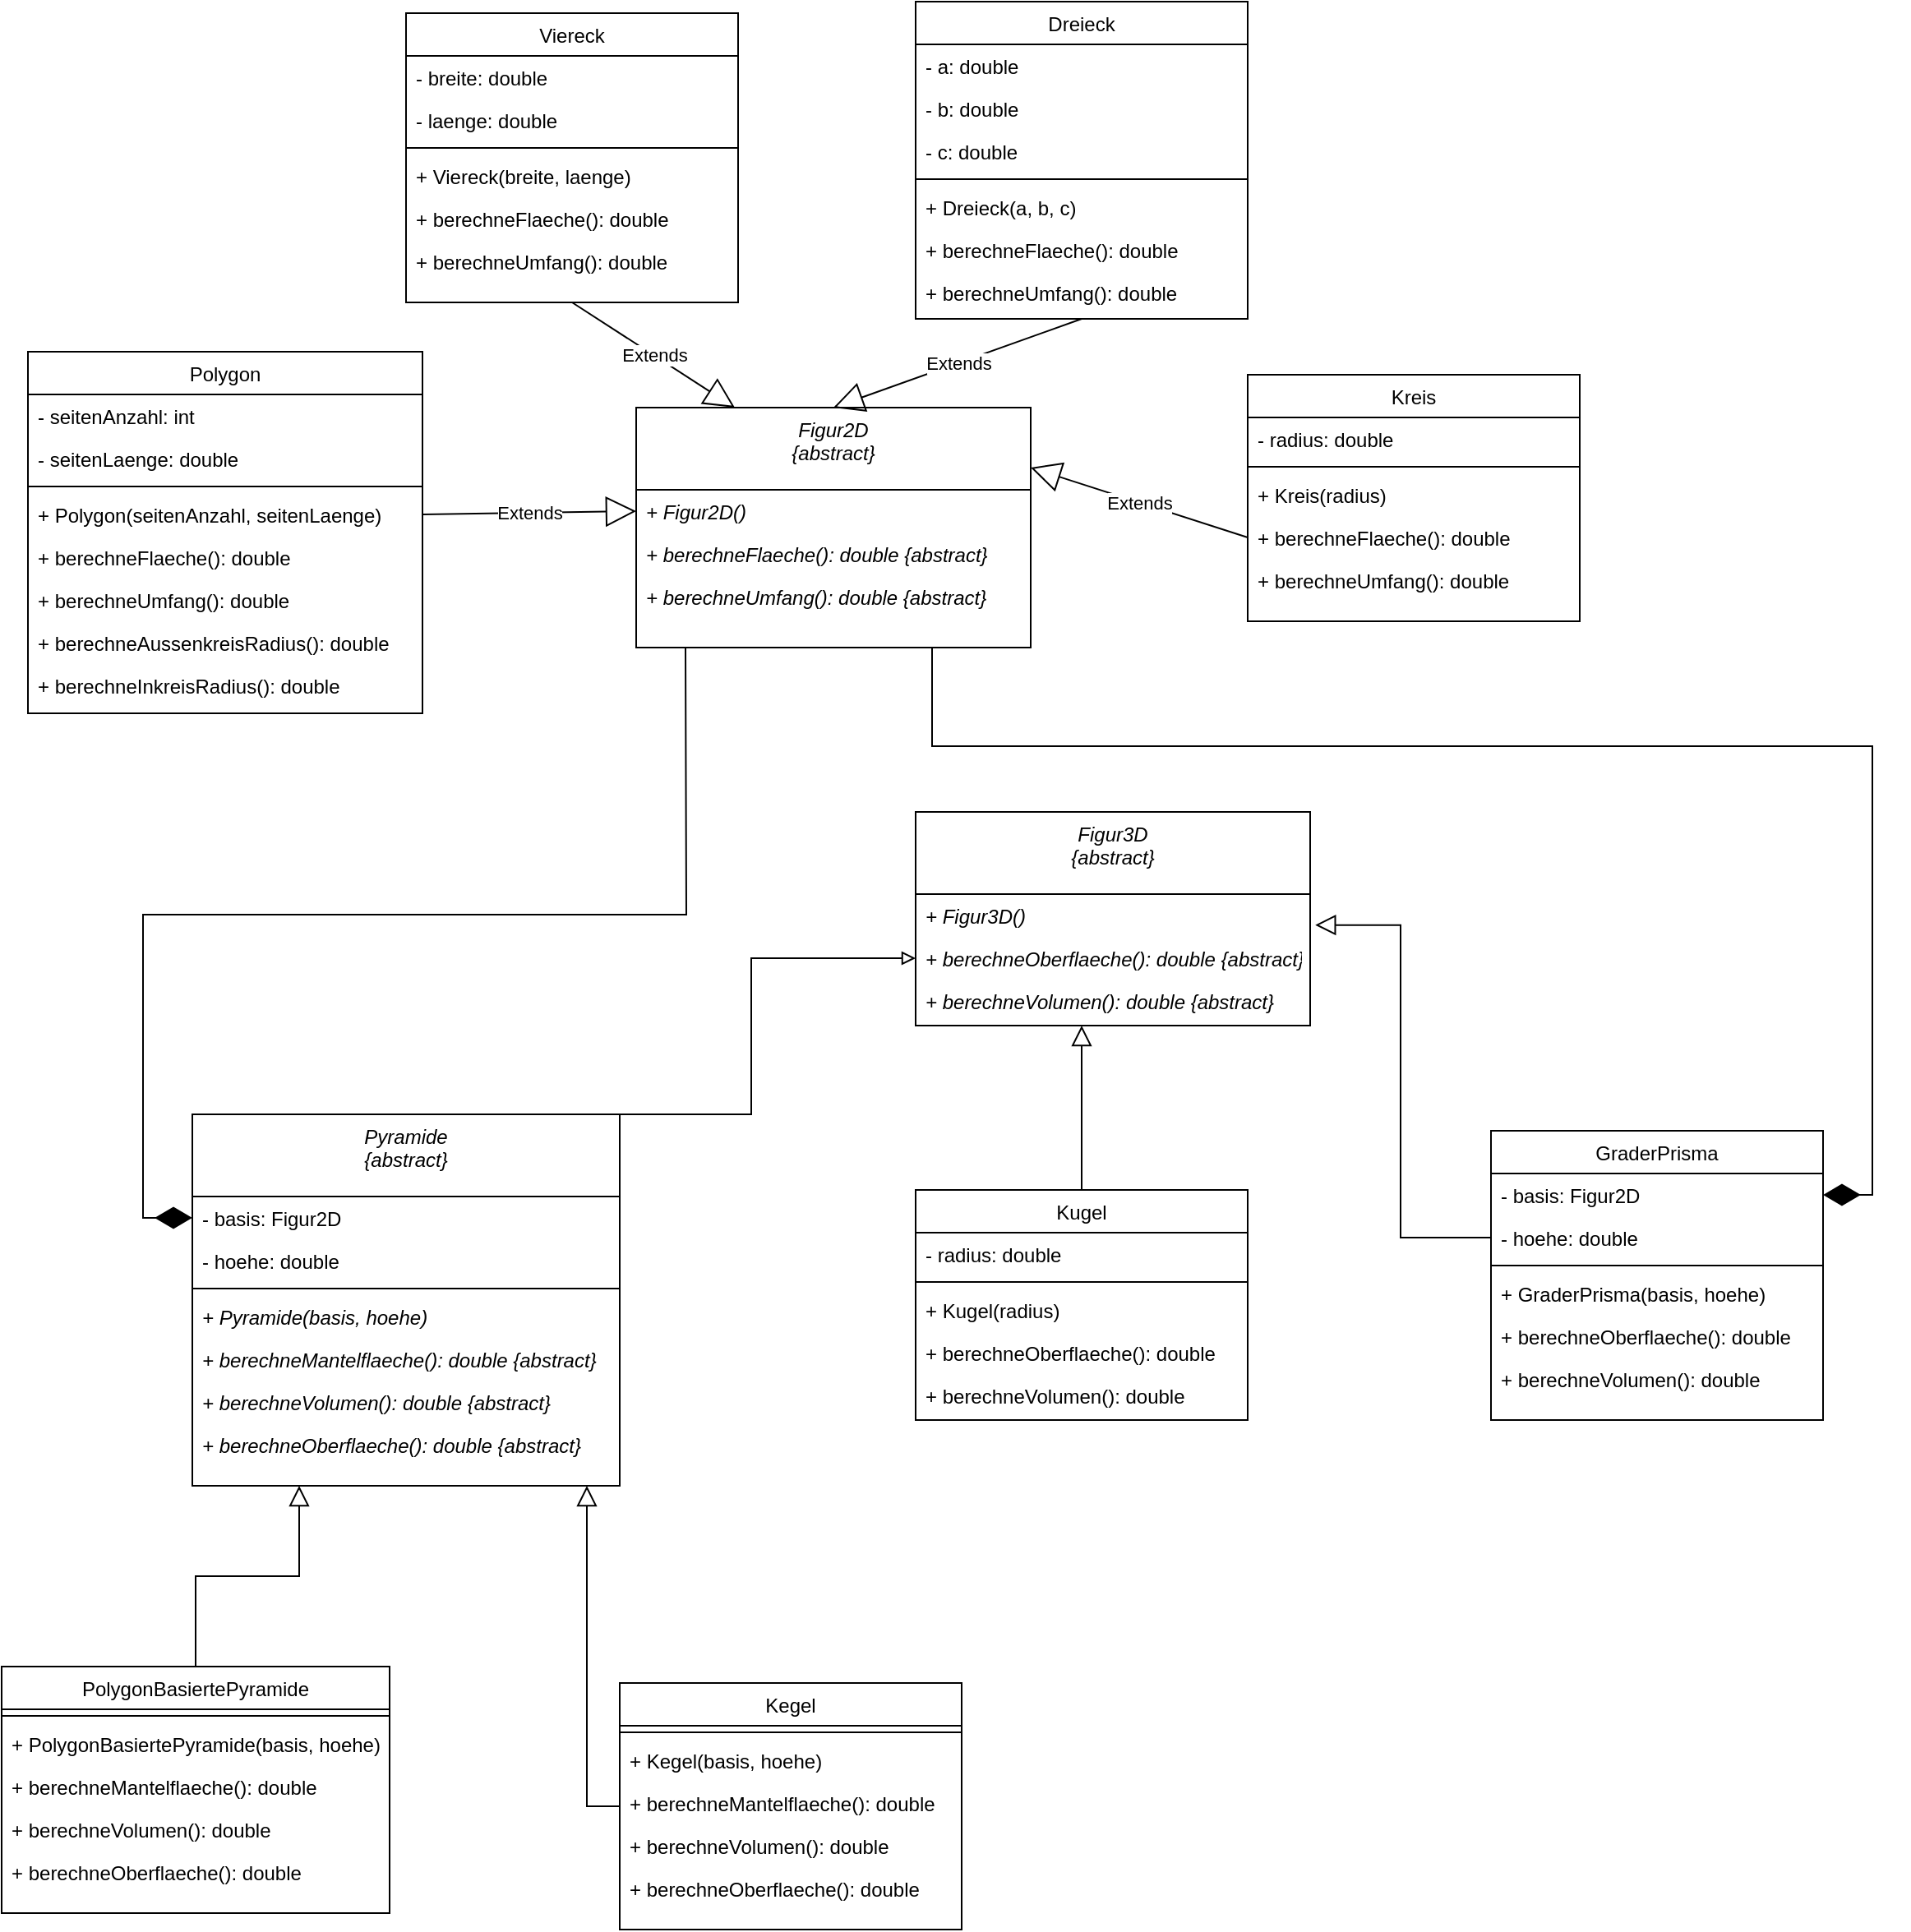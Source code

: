 <mxfile version="18.0.7" type="device"><diagram id="C5RBs43oDa-KdzZeNtuy" name="Page-1"><mxGraphModel dx="1773" dy="577" grid="1" gridSize="10" guides="1" tooltips="1" connect="1" arrows="1" fold="1" page="1" pageScale="1" pageWidth="827" pageHeight="1169" math="0" shadow="0"><root><mxCell id="WIyWlLk6GJQsqaUBKTNV-0"/><mxCell id="WIyWlLk6GJQsqaUBKTNV-1" parent="WIyWlLk6GJQsqaUBKTNV-0"/><mxCell id="zkfFHV4jXpPFQw0GAbJ--0" value="Figur2D&#xA;{abstract}&#xA;" style="swimlane;fontStyle=2;align=center;verticalAlign=top;childLayout=stackLayout;horizontal=1;startSize=50;horizontalStack=0;resizeParent=1;resizeLast=0;collapsible=1;marginBottom=0;rounded=0;shadow=0;strokeWidth=1;" parent="WIyWlLk6GJQsqaUBKTNV-1" vertex="1"><mxGeometry x="230" y="334" width="240" height="146" as="geometry"><mxRectangle x="230" y="140" width="160" height="26" as="alternateBounds"/></mxGeometry></mxCell><mxCell id="zkfFHV4jXpPFQw0GAbJ--1" value="+ Figur2D()" style="text;align=left;verticalAlign=top;spacingLeft=4;spacingRight=4;overflow=hidden;rotatable=0;points=[[0,0.5],[1,0.5]];portConstraint=eastwest;fontStyle=2" parent="zkfFHV4jXpPFQw0GAbJ--0" vertex="1"><mxGeometry y="50" width="240" height="26" as="geometry"/></mxCell><mxCell id="zkfFHV4jXpPFQw0GAbJ--2" value="+ berechneFlaeche(): double {abstract}" style="text;align=left;verticalAlign=top;spacingLeft=4;spacingRight=4;overflow=hidden;rotatable=0;points=[[0,0.5],[1,0.5]];portConstraint=eastwest;rounded=0;shadow=0;html=0;fontStyle=2" parent="zkfFHV4jXpPFQw0GAbJ--0" vertex="1"><mxGeometry y="76" width="240" height="26" as="geometry"/></mxCell><mxCell id="zkfFHV4jXpPFQw0GAbJ--3" value="+ berechneUmfang(): double {abstract}" style="text;align=left;verticalAlign=top;spacingLeft=4;spacingRight=4;overflow=hidden;rotatable=0;points=[[0,0.5],[1,0.5]];portConstraint=eastwest;rounded=0;shadow=0;html=0;fontStyle=2" parent="zkfFHV4jXpPFQw0GAbJ--0" vertex="1"><mxGeometry y="102" width="240" height="26" as="geometry"/></mxCell><mxCell id="zkfFHV4jXpPFQw0GAbJ--17" value="Dreieck" style="swimlane;fontStyle=0;align=center;verticalAlign=top;childLayout=stackLayout;horizontal=1;startSize=26;horizontalStack=0;resizeParent=1;resizeLast=0;collapsible=1;marginBottom=0;rounded=0;shadow=0;strokeWidth=1;" parent="WIyWlLk6GJQsqaUBKTNV-1" vertex="1"><mxGeometry x="400" y="87" width="202" height="193" as="geometry"><mxRectangle x="550" y="140" width="160" height="26" as="alternateBounds"/></mxGeometry></mxCell><mxCell id="zkfFHV4jXpPFQw0GAbJ--18" value="- a: double" style="text;align=left;verticalAlign=top;spacingLeft=4;spacingRight=4;overflow=hidden;rotatable=0;points=[[0,0.5],[1,0.5]];portConstraint=eastwest;" parent="zkfFHV4jXpPFQw0GAbJ--17" vertex="1"><mxGeometry y="26" width="202" height="26" as="geometry"/></mxCell><mxCell id="zkfFHV4jXpPFQw0GAbJ--19" value="- b: double" style="text;align=left;verticalAlign=top;spacingLeft=4;spacingRight=4;overflow=hidden;rotatable=0;points=[[0,0.5],[1,0.5]];portConstraint=eastwest;rounded=0;shadow=0;html=0;" parent="zkfFHV4jXpPFQw0GAbJ--17" vertex="1"><mxGeometry y="52" width="202" height="26" as="geometry"/></mxCell><mxCell id="zkfFHV4jXpPFQw0GAbJ--20" value="- c: double" style="text;align=left;verticalAlign=top;spacingLeft=4;spacingRight=4;overflow=hidden;rotatable=0;points=[[0,0.5],[1,0.5]];portConstraint=eastwest;rounded=0;shadow=0;html=0;" parent="zkfFHV4jXpPFQw0GAbJ--17" vertex="1"><mxGeometry y="78" width="202" height="26" as="geometry"/></mxCell><mxCell id="zkfFHV4jXpPFQw0GAbJ--23" value="" style="line;html=1;strokeWidth=1;align=left;verticalAlign=middle;spacingTop=-1;spacingLeft=3;spacingRight=3;rotatable=0;labelPosition=right;points=[];portConstraint=eastwest;" parent="zkfFHV4jXpPFQw0GAbJ--17" vertex="1"><mxGeometry y="104" width="202" height="8" as="geometry"/></mxCell><mxCell id="zkfFHV4jXpPFQw0GAbJ--24" value="+ Dreieck(a, b, c)" style="text;align=left;verticalAlign=top;spacingLeft=4;spacingRight=4;overflow=hidden;rotatable=0;points=[[0,0.5],[1,0.5]];portConstraint=eastwest;" parent="zkfFHV4jXpPFQw0GAbJ--17" vertex="1"><mxGeometry y="112" width="202" height="26" as="geometry"/></mxCell><mxCell id="zkfFHV4jXpPFQw0GAbJ--25" value="+ berechneFlaeche(): double" style="text;align=left;verticalAlign=top;spacingLeft=4;spacingRight=4;overflow=hidden;rotatable=0;points=[[0,0.5],[1,0.5]];portConstraint=eastwest;" parent="zkfFHV4jXpPFQw0GAbJ--17" vertex="1"><mxGeometry y="138" width="202" height="26" as="geometry"/></mxCell><mxCell id="_czYGuFcv-h8WCH9XXrt-2" value="+ berechneUmfang(): double" style="text;align=left;verticalAlign=top;spacingLeft=4;spacingRight=4;overflow=hidden;rotatable=0;points=[[0,0.5],[1,0.5]];portConstraint=eastwest;" parent="zkfFHV4jXpPFQw0GAbJ--17" vertex="1"><mxGeometry y="164" width="202" height="26" as="geometry"/></mxCell><mxCell id="_czYGuFcv-h8WCH9XXrt-3" value="Viereck" style="swimlane;fontStyle=0;align=center;verticalAlign=top;childLayout=stackLayout;horizontal=1;startSize=26;horizontalStack=0;resizeParent=1;resizeLast=0;collapsible=1;marginBottom=0;rounded=0;shadow=0;strokeWidth=1;" parent="WIyWlLk6GJQsqaUBKTNV-1" vertex="1"><mxGeometry x="90" y="94" width="202" height="176" as="geometry"><mxRectangle x="550" y="140" width="160" height="26" as="alternateBounds"/></mxGeometry></mxCell><mxCell id="_czYGuFcv-h8WCH9XXrt-4" value="- breite: double" style="text;align=left;verticalAlign=top;spacingLeft=4;spacingRight=4;overflow=hidden;rotatable=0;points=[[0,0.5],[1,0.5]];portConstraint=eastwest;" parent="_czYGuFcv-h8WCH9XXrt-3" vertex="1"><mxGeometry y="26" width="202" height="26" as="geometry"/></mxCell><mxCell id="_czYGuFcv-h8WCH9XXrt-5" value="- laenge: double" style="text;align=left;verticalAlign=top;spacingLeft=4;spacingRight=4;overflow=hidden;rotatable=0;points=[[0,0.5],[1,0.5]];portConstraint=eastwest;rounded=0;shadow=0;html=0;" parent="_czYGuFcv-h8WCH9XXrt-3" vertex="1"><mxGeometry y="52" width="202" height="26" as="geometry"/></mxCell><mxCell id="_czYGuFcv-h8WCH9XXrt-7" value="" style="line;html=1;strokeWidth=1;align=left;verticalAlign=middle;spacingTop=-1;spacingLeft=3;spacingRight=3;rotatable=0;labelPosition=right;points=[];portConstraint=eastwest;" parent="_czYGuFcv-h8WCH9XXrt-3" vertex="1"><mxGeometry y="78" width="202" height="8" as="geometry"/></mxCell><mxCell id="_czYGuFcv-h8WCH9XXrt-8" value="+ Viereck(breite, laenge)" style="text;align=left;verticalAlign=top;spacingLeft=4;spacingRight=4;overflow=hidden;rotatable=0;points=[[0,0.5],[1,0.5]];portConstraint=eastwest;" parent="_czYGuFcv-h8WCH9XXrt-3" vertex="1"><mxGeometry y="86" width="202" height="26" as="geometry"/></mxCell><mxCell id="_czYGuFcv-h8WCH9XXrt-9" value="+ berechneFlaeche(): double" style="text;align=left;verticalAlign=top;spacingLeft=4;spacingRight=4;overflow=hidden;rotatable=0;points=[[0,0.5],[1,0.5]];portConstraint=eastwest;" parent="_czYGuFcv-h8WCH9XXrt-3" vertex="1"><mxGeometry y="112" width="202" height="26" as="geometry"/></mxCell><mxCell id="_czYGuFcv-h8WCH9XXrt-10" value="+ berechneUmfang(): double" style="text;align=left;verticalAlign=top;spacingLeft=4;spacingRight=4;overflow=hidden;rotatable=0;points=[[0,0.5],[1,0.5]];portConstraint=eastwest;" parent="_czYGuFcv-h8WCH9XXrt-3" vertex="1"><mxGeometry y="138" width="202" height="26" as="geometry"/></mxCell><mxCell id="_czYGuFcv-h8WCH9XXrt-11" value="Kreis" style="swimlane;fontStyle=0;align=center;verticalAlign=top;childLayout=stackLayout;horizontal=1;startSize=26;horizontalStack=0;resizeParent=1;resizeLast=0;collapsible=1;marginBottom=0;rounded=0;shadow=0;strokeWidth=1;" parent="WIyWlLk6GJQsqaUBKTNV-1" vertex="1"><mxGeometry x="602" y="314" width="202" height="150" as="geometry"><mxRectangle x="550" y="140" width="160" height="26" as="alternateBounds"/></mxGeometry></mxCell><mxCell id="_czYGuFcv-h8WCH9XXrt-12" value="- radius: double" style="text;align=left;verticalAlign=top;spacingLeft=4;spacingRight=4;overflow=hidden;rotatable=0;points=[[0,0.5],[1,0.5]];portConstraint=eastwest;" parent="_czYGuFcv-h8WCH9XXrt-11" vertex="1"><mxGeometry y="26" width="202" height="26" as="geometry"/></mxCell><mxCell id="_czYGuFcv-h8WCH9XXrt-14" value="" style="line;html=1;strokeWidth=1;align=left;verticalAlign=middle;spacingTop=-1;spacingLeft=3;spacingRight=3;rotatable=0;labelPosition=right;points=[];portConstraint=eastwest;" parent="_czYGuFcv-h8WCH9XXrt-11" vertex="1"><mxGeometry y="52" width="202" height="8" as="geometry"/></mxCell><mxCell id="_czYGuFcv-h8WCH9XXrt-15" value="+ Kreis(radius)" style="text;align=left;verticalAlign=top;spacingLeft=4;spacingRight=4;overflow=hidden;rotatable=0;points=[[0,0.5],[1,0.5]];portConstraint=eastwest;" parent="_czYGuFcv-h8WCH9XXrt-11" vertex="1"><mxGeometry y="60" width="202" height="26" as="geometry"/></mxCell><mxCell id="_czYGuFcv-h8WCH9XXrt-16" value="+ berechneFlaeche(): double" style="text;align=left;verticalAlign=top;spacingLeft=4;spacingRight=4;overflow=hidden;rotatable=0;points=[[0,0.5],[1,0.5]];portConstraint=eastwest;" parent="_czYGuFcv-h8WCH9XXrt-11" vertex="1"><mxGeometry y="86" width="202" height="26" as="geometry"/></mxCell><mxCell id="_czYGuFcv-h8WCH9XXrt-17" value="+ berechneUmfang(): double" style="text;align=left;verticalAlign=top;spacingLeft=4;spacingRight=4;overflow=hidden;rotatable=0;points=[[0,0.5],[1,0.5]];portConstraint=eastwest;" parent="_czYGuFcv-h8WCH9XXrt-11" vertex="1"><mxGeometry y="112" width="202" height="26" as="geometry"/></mxCell><mxCell id="_czYGuFcv-h8WCH9XXrt-18" value="Polygon" style="swimlane;fontStyle=0;align=center;verticalAlign=top;childLayout=stackLayout;horizontal=1;startSize=26;horizontalStack=0;resizeParent=1;resizeLast=0;collapsible=1;marginBottom=0;rounded=0;shadow=0;strokeWidth=1;" parent="WIyWlLk6GJQsqaUBKTNV-1" vertex="1"><mxGeometry x="-140" y="300" width="240" height="220" as="geometry"><mxRectangle x="550" y="140" width="160" height="26" as="alternateBounds"/></mxGeometry></mxCell><mxCell id="_czYGuFcv-h8WCH9XXrt-19" value="- seitenAnzahl: int" style="text;align=left;verticalAlign=top;spacingLeft=4;spacingRight=4;overflow=hidden;rotatable=0;points=[[0,0.5],[1,0.5]];portConstraint=eastwest;" parent="_czYGuFcv-h8WCH9XXrt-18" vertex="1"><mxGeometry y="26" width="240" height="26" as="geometry"/></mxCell><mxCell id="_czYGuFcv-h8WCH9XXrt-20" value="- seitenLaenge: double" style="text;align=left;verticalAlign=top;spacingLeft=4;spacingRight=4;overflow=hidden;rotatable=0;points=[[0,0.5],[1,0.5]];portConstraint=eastwest;rounded=0;shadow=0;html=0;" parent="_czYGuFcv-h8WCH9XXrt-18" vertex="1"><mxGeometry y="52" width="240" height="26" as="geometry"/></mxCell><mxCell id="_czYGuFcv-h8WCH9XXrt-21" value="" style="line;html=1;strokeWidth=1;align=left;verticalAlign=middle;spacingTop=-1;spacingLeft=3;spacingRight=3;rotatable=0;labelPosition=right;points=[];portConstraint=eastwest;" parent="_czYGuFcv-h8WCH9XXrt-18" vertex="1"><mxGeometry y="78" width="240" height="8" as="geometry"/></mxCell><mxCell id="_czYGuFcv-h8WCH9XXrt-22" value="+ Polygon(seitenAnzahl, seitenLaenge)" style="text;align=left;verticalAlign=top;spacingLeft=4;spacingRight=4;overflow=hidden;rotatable=0;points=[[0,0.5],[1,0.5]];portConstraint=eastwest;" parent="_czYGuFcv-h8WCH9XXrt-18" vertex="1"><mxGeometry y="86" width="240" height="26" as="geometry"/></mxCell><mxCell id="_czYGuFcv-h8WCH9XXrt-23" value="+ berechneFlaeche(): double" style="text;align=left;verticalAlign=top;spacingLeft=4;spacingRight=4;overflow=hidden;rotatable=0;points=[[0,0.5],[1,0.5]];portConstraint=eastwest;" parent="_czYGuFcv-h8WCH9XXrt-18" vertex="1"><mxGeometry y="112" width="240" height="26" as="geometry"/></mxCell><mxCell id="_czYGuFcv-h8WCH9XXrt-24" value="+ berechneUmfang(): double" style="text;align=left;verticalAlign=top;spacingLeft=4;spacingRight=4;overflow=hidden;rotatable=0;points=[[0,0.5],[1,0.5]];portConstraint=eastwest;" parent="_czYGuFcv-h8WCH9XXrt-18" vertex="1"><mxGeometry y="138" width="240" height="26" as="geometry"/></mxCell><mxCell id="_czYGuFcv-h8WCH9XXrt-25" value="+ berechneAussenkreisRadius(): double" style="text;align=left;verticalAlign=top;spacingLeft=4;spacingRight=4;overflow=hidden;rotatable=0;points=[[0,0.5],[1,0.5]];portConstraint=eastwest;" parent="_czYGuFcv-h8WCH9XXrt-18" vertex="1"><mxGeometry y="164" width="240" height="26" as="geometry"/></mxCell><mxCell id="_czYGuFcv-h8WCH9XXrt-26" value="+ berechneInkreisRadius(): double" style="text;align=left;verticalAlign=top;spacingLeft=4;spacingRight=4;overflow=hidden;rotatable=0;points=[[0,0.5],[1,0.5]];portConstraint=eastwest;" parent="_czYGuFcv-h8WCH9XXrt-18" vertex="1"><mxGeometry y="190" width="240" height="26" as="geometry"/></mxCell><mxCell id="_czYGuFcv-h8WCH9XXrt-32" value="Figur3D&#xA;{abstract}&#xA;" style="swimlane;fontStyle=2;align=center;verticalAlign=top;childLayout=stackLayout;horizontal=1;startSize=50;horizontalStack=0;resizeParent=1;resizeLast=0;collapsible=1;marginBottom=0;rounded=0;shadow=0;strokeWidth=1;" parent="WIyWlLk6GJQsqaUBKTNV-1" vertex="1"><mxGeometry x="400" y="580" width="240" height="130" as="geometry"><mxRectangle x="230" y="140" width="160" height="26" as="alternateBounds"/></mxGeometry></mxCell><mxCell id="_czYGuFcv-h8WCH9XXrt-33" value="+ Figur3D()" style="text;align=left;verticalAlign=top;spacingLeft=4;spacingRight=4;overflow=hidden;rotatable=0;points=[[0,0.5],[1,0.5]];portConstraint=eastwest;fontStyle=2" parent="_czYGuFcv-h8WCH9XXrt-32" vertex="1"><mxGeometry y="50" width="240" height="26" as="geometry"/></mxCell><mxCell id="_czYGuFcv-h8WCH9XXrt-34" value="+ berechneOberflaeche(): double {abstract}" style="text;align=left;verticalAlign=top;spacingLeft=4;spacingRight=4;overflow=hidden;rotatable=0;points=[[0,0.5],[1,0.5]];portConstraint=eastwest;rounded=0;shadow=0;html=0;fontStyle=2" parent="_czYGuFcv-h8WCH9XXrt-32" vertex="1"><mxGeometry y="76" width="240" height="26" as="geometry"/></mxCell><mxCell id="_czYGuFcv-h8WCH9XXrt-35" value="+ berechneVolumen(): double {abstract}" style="text;align=left;verticalAlign=top;spacingLeft=4;spacingRight=4;overflow=hidden;rotatable=0;points=[[0,0.5],[1,0.5]];portConstraint=eastwest;rounded=0;shadow=0;html=0;fontStyle=2" parent="_czYGuFcv-h8WCH9XXrt-32" vertex="1"><mxGeometry y="102" width="240" height="26" as="geometry"/></mxCell><mxCell id="yspkXSErZuWxQ5Yk6PeA-19" style="edgeStyle=orthogonalEdgeStyle;rounded=0;orthogonalLoop=1;jettySize=auto;html=1;exitX=0.75;exitY=0;exitDx=0;exitDy=0;entryX=0;entryY=0.5;entryDx=0;entryDy=0;startArrow=none;startFill=0;endArrow=block;endFill=0;" parent="WIyWlLk6GJQsqaUBKTNV-1" source="_czYGuFcv-h8WCH9XXrt-36" target="_czYGuFcv-h8WCH9XXrt-34" edge="1"><mxGeometry relative="1" as="geometry"><Array as="points"><mxPoint x="300" y="764"/><mxPoint x="300" y="669"/></Array></mxGeometry></mxCell><mxCell id="_czYGuFcv-h8WCH9XXrt-36" value="Pyramide&#xA;{abstract}&#xA;" style="swimlane;fontStyle=2;align=center;verticalAlign=top;childLayout=stackLayout;horizontal=1;startSize=50;horizontalStack=0;resizeParent=1;resizeLast=0;collapsible=1;marginBottom=0;rounded=0;shadow=0;strokeWidth=1;" parent="WIyWlLk6GJQsqaUBKTNV-1" vertex="1"><mxGeometry x="-40" y="764" width="260" height="226" as="geometry"><mxRectangle x="230" y="140" width="160" height="26" as="alternateBounds"/></mxGeometry></mxCell><mxCell id="yspkXSErZuWxQ5Yk6PeA-12" value="- basis: Figur2D" style="text;align=left;verticalAlign=top;spacingLeft=4;spacingRight=4;overflow=hidden;rotatable=0;points=[[0,0.5],[1,0.5]];portConstraint=eastwest;" parent="_czYGuFcv-h8WCH9XXrt-36" vertex="1"><mxGeometry y="50" width="260" height="26" as="geometry"/></mxCell><mxCell id="yspkXSErZuWxQ5Yk6PeA-13" value="- hoehe: double" style="text;align=left;verticalAlign=top;spacingLeft=4;spacingRight=4;overflow=hidden;rotatable=0;points=[[0,0.5],[1,0.5]];portConstraint=eastwest;rounded=0;shadow=0;html=0;" parent="_czYGuFcv-h8WCH9XXrt-36" vertex="1"><mxGeometry y="76" width="260" height="26" as="geometry"/></mxCell><mxCell id="yspkXSErZuWxQ5Yk6PeA-14" value="" style="line;strokeWidth=1;fillColor=none;align=left;verticalAlign=middle;spacingTop=-1;spacingLeft=3;spacingRight=3;rotatable=0;labelPosition=right;points=[];portConstraint=eastwest;" parent="_czYGuFcv-h8WCH9XXrt-36" vertex="1"><mxGeometry y="102" width="260" height="8" as="geometry"/></mxCell><mxCell id="_czYGuFcv-h8WCH9XXrt-37" value="+ Pyramide(basis, hoehe)" style="text;align=left;verticalAlign=top;spacingLeft=4;spacingRight=4;overflow=hidden;rotatable=0;points=[[0,0.5],[1,0.5]];portConstraint=eastwest;fontStyle=2" parent="_czYGuFcv-h8WCH9XXrt-36" vertex="1"><mxGeometry y="110" width="260" height="26" as="geometry"/></mxCell><mxCell id="_czYGuFcv-h8WCH9XXrt-64" value="+ berechneMantelflaeche(): double {abstract}" style="text;align=left;verticalAlign=top;spacingLeft=4;spacingRight=4;overflow=hidden;rotatable=0;points=[[0,0.5],[1,0.5]];portConstraint=eastwest;fontStyle=2" parent="_czYGuFcv-h8WCH9XXrt-36" vertex="1"><mxGeometry y="136" width="260" height="26" as="geometry"/></mxCell><mxCell id="_czYGuFcv-h8WCH9XXrt-80" value="+ berechneVolumen(): double {abstract}" style="text;align=left;verticalAlign=top;spacingLeft=4;spacingRight=4;overflow=hidden;rotatable=0;points=[[0,0.5],[1,0.5]];portConstraint=eastwest;fontStyle=2" parent="_czYGuFcv-h8WCH9XXrt-36" vertex="1"><mxGeometry y="162" width="260" height="26" as="geometry"/></mxCell><mxCell id="_czYGuFcv-h8WCH9XXrt-65" value="+ berechneOberflaeche(): double {abstract}" style="text;align=left;verticalAlign=top;spacingLeft=4;spacingRight=4;overflow=hidden;rotatable=0;points=[[0,0.5],[1,0.5]];portConstraint=eastwest;fontStyle=2" parent="_czYGuFcv-h8WCH9XXrt-36" vertex="1"><mxGeometry y="188" width="260" height="26" as="geometry"/></mxCell><mxCell id="_czYGuFcv-h8WCH9XXrt-40" value="GraderPrisma" style="swimlane;fontStyle=0;align=center;verticalAlign=top;childLayout=stackLayout;horizontal=1;startSize=26;horizontalStack=0;resizeParent=1;resizeLast=0;collapsible=1;marginBottom=0;rounded=0;shadow=0;strokeWidth=1;" parent="WIyWlLk6GJQsqaUBKTNV-1" vertex="1"><mxGeometry x="750" y="774" width="202" height="176" as="geometry"><mxRectangle x="550" y="140" width="160" height="26" as="alternateBounds"/></mxGeometry></mxCell><mxCell id="_czYGuFcv-h8WCH9XXrt-41" value="- basis: Figur2D" style="text;align=left;verticalAlign=top;spacingLeft=4;spacingRight=4;overflow=hidden;rotatable=0;points=[[0,0.5],[1,0.5]];portConstraint=eastwest;" parent="_czYGuFcv-h8WCH9XXrt-40" vertex="1"><mxGeometry y="26" width="202" height="26" as="geometry"/></mxCell><mxCell id="_czYGuFcv-h8WCH9XXrt-42" value="- hoehe: double" style="text;align=left;verticalAlign=top;spacingLeft=4;spacingRight=4;overflow=hidden;rotatable=0;points=[[0,0.5],[1,0.5]];portConstraint=eastwest;rounded=0;shadow=0;html=0;" parent="_czYGuFcv-h8WCH9XXrt-40" vertex="1"><mxGeometry y="52" width="202" height="26" as="geometry"/></mxCell><mxCell id="_czYGuFcv-h8WCH9XXrt-43" value="" style="line;html=1;strokeWidth=1;align=left;verticalAlign=middle;spacingTop=-1;spacingLeft=3;spacingRight=3;rotatable=0;labelPosition=right;points=[];portConstraint=eastwest;" parent="_czYGuFcv-h8WCH9XXrt-40" vertex="1"><mxGeometry y="78" width="202" height="8" as="geometry"/></mxCell><mxCell id="_czYGuFcv-h8WCH9XXrt-44" value="+ GraderPrisma(basis, hoehe)" style="text;align=left;verticalAlign=top;spacingLeft=4;spacingRight=4;overflow=hidden;rotatable=0;points=[[0,0.5],[1,0.5]];portConstraint=eastwest;" parent="_czYGuFcv-h8WCH9XXrt-40" vertex="1"><mxGeometry y="86" width="202" height="26" as="geometry"/></mxCell><mxCell id="_czYGuFcv-h8WCH9XXrt-45" value="+ berechneOberflaeche(): double" style="text;align=left;verticalAlign=top;spacingLeft=4;spacingRight=4;overflow=hidden;rotatable=0;points=[[0,0.5],[1,0.5]];portConstraint=eastwest;" parent="_czYGuFcv-h8WCH9XXrt-40" vertex="1"><mxGeometry y="112" width="202" height="26" as="geometry"/></mxCell><mxCell id="_czYGuFcv-h8WCH9XXrt-46" value="+ berechneVolumen(): double" style="text;align=left;verticalAlign=top;spacingLeft=4;spacingRight=4;overflow=hidden;rotatable=0;points=[[0,0.5],[1,0.5]];portConstraint=eastwest;" parent="_czYGuFcv-h8WCH9XXrt-40" vertex="1"><mxGeometry y="138" width="202" height="26" as="geometry"/></mxCell><mxCell id="_czYGuFcv-h8WCH9XXrt-49" style="edgeStyle=orthogonalEdgeStyle;rounded=0;orthogonalLoop=1;jettySize=auto;html=1;entryX=1.013;entryY=0.725;entryDx=0;entryDy=0;entryPerimeter=0;endArrow=block;endFill=0;endSize=10;" parent="WIyWlLk6GJQsqaUBKTNV-1" source="_czYGuFcv-h8WCH9XXrt-42" target="_czYGuFcv-h8WCH9XXrt-33" edge="1"><mxGeometry relative="1" as="geometry"/></mxCell><mxCell id="_czYGuFcv-h8WCH9XXrt-58" style="edgeStyle=orthogonalEdgeStyle;rounded=0;orthogonalLoop=1;jettySize=auto;html=1;endArrow=block;endFill=0;endSize=10;" parent="WIyWlLk6GJQsqaUBKTNV-1" source="_czYGuFcv-h8WCH9XXrt-51" edge="1"><mxGeometry relative="1" as="geometry"><mxPoint x="501" y="710" as="targetPoint"/></mxGeometry></mxCell><mxCell id="_czYGuFcv-h8WCH9XXrt-51" value="Kugel" style="swimlane;fontStyle=0;align=center;verticalAlign=top;childLayout=stackLayout;horizontal=1;startSize=26;horizontalStack=0;resizeParent=1;resizeLast=0;collapsible=1;marginBottom=0;rounded=0;shadow=0;strokeWidth=1;" parent="WIyWlLk6GJQsqaUBKTNV-1" vertex="1"><mxGeometry x="400" y="810" width="202" height="140" as="geometry"><mxRectangle x="550" y="140" width="160" height="26" as="alternateBounds"/></mxGeometry></mxCell><mxCell id="_czYGuFcv-h8WCH9XXrt-53" value="- radius: double" style="text;align=left;verticalAlign=top;spacingLeft=4;spacingRight=4;overflow=hidden;rotatable=0;points=[[0,0.5],[1,0.5]];portConstraint=eastwest;rounded=0;shadow=0;html=0;" parent="_czYGuFcv-h8WCH9XXrt-51" vertex="1"><mxGeometry y="26" width="202" height="26" as="geometry"/></mxCell><mxCell id="_czYGuFcv-h8WCH9XXrt-54" value="" style="line;html=1;strokeWidth=1;align=left;verticalAlign=middle;spacingTop=-1;spacingLeft=3;spacingRight=3;rotatable=0;labelPosition=right;points=[];portConstraint=eastwest;" parent="_czYGuFcv-h8WCH9XXrt-51" vertex="1"><mxGeometry y="52" width="202" height="8" as="geometry"/></mxCell><mxCell id="_czYGuFcv-h8WCH9XXrt-55" value="+ Kugel(radius)" style="text;align=left;verticalAlign=top;spacingLeft=4;spacingRight=4;overflow=hidden;rotatable=0;points=[[0,0.5],[1,0.5]];portConstraint=eastwest;" parent="_czYGuFcv-h8WCH9XXrt-51" vertex="1"><mxGeometry y="60" width="202" height="26" as="geometry"/></mxCell><mxCell id="_czYGuFcv-h8WCH9XXrt-56" value="+ berechneOberflaeche(): double" style="text;align=left;verticalAlign=top;spacingLeft=4;spacingRight=4;overflow=hidden;rotatable=0;points=[[0,0.5],[1,0.5]];portConstraint=eastwest;" parent="_czYGuFcv-h8WCH9XXrt-51" vertex="1"><mxGeometry y="86" width="202" height="26" as="geometry"/></mxCell><mxCell id="_czYGuFcv-h8WCH9XXrt-57" value="+ berechneVolumen(): double" style="text;align=left;verticalAlign=top;spacingLeft=4;spacingRight=4;overflow=hidden;rotatable=0;points=[[0,0.5],[1,0.5]];portConstraint=eastwest;" parent="_czYGuFcv-h8WCH9XXrt-51" vertex="1"><mxGeometry y="112" width="202" height="26" as="geometry"/></mxCell><mxCell id="_czYGuFcv-h8WCH9XXrt-89" style="edgeStyle=orthogonalEdgeStyle;rounded=0;orthogonalLoop=1;jettySize=auto;html=1;endArrow=block;endFill=0;endSize=10;" parent="WIyWlLk6GJQsqaUBKTNV-1" source="_czYGuFcv-h8WCH9XXrt-59" edge="1"><mxGeometry relative="1" as="geometry"><mxPoint x="200" y="990" as="targetPoint"/></mxGeometry></mxCell><mxCell id="_czYGuFcv-h8WCH9XXrt-59" value="Kegel" style="swimlane;fontStyle=0;align=center;verticalAlign=top;childLayout=stackLayout;horizontal=1;startSize=26;horizontalStack=0;resizeParent=1;resizeLast=0;collapsible=1;marginBottom=0;rounded=0;shadow=0;strokeWidth=1;" parent="WIyWlLk6GJQsqaUBKTNV-1" vertex="1"><mxGeometry x="220" y="1110" width="208" height="150" as="geometry"><mxRectangle x="550" y="140" width="160" height="26" as="alternateBounds"/></mxGeometry></mxCell><mxCell id="_czYGuFcv-h8WCH9XXrt-62" value="" style="line;html=1;strokeWidth=1;align=left;verticalAlign=middle;spacingTop=-1;spacingLeft=3;spacingRight=3;rotatable=0;labelPosition=right;points=[];portConstraint=eastwest;" parent="_czYGuFcv-h8WCH9XXrt-59" vertex="1"><mxGeometry y="26" width="208" height="8" as="geometry"/></mxCell><mxCell id="_czYGuFcv-h8WCH9XXrt-63" value="+ Kegel(basis, hoehe)" style="text;align=left;verticalAlign=top;spacingLeft=4;spacingRight=4;overflow=hidden;rotatable=0;points=[[0,0.5],[1,0.5]];portConstraint=eastwest;" parent="_czYGuFcv-h8WCH9XXrt-59" vertex="1"><mxGeometry y="34" width="208" height="26" as="geometry"/></mxCell><mxCell id="yspkXSErZuWxQ5Yk6PeA-16" value="+ berechneMantelflaeche(): double" style="text;align=left;verticalAlign=top;spacingLeft=4;spacingRight=4;overflow=hidden;rotatable=0;points=[[0,0.5],[1,0.5]];portConstraint=eastwest;" parent="_czYGuFcv-h8WCH9XXrt-59" vertex="1"><mxGeometry y="60" width="208" height="26" as="geometry"/></mxCell><mxCell id="yspkXSErZuWxQ5Yk6PeA-18" value="+ berechneVolumen(): double" style="text;align=left;verticalAlign=top;spacingLeft=4;spacingRight=4;overflow=hidden;rotatable=0;points=[[0,0.5],[1,0.5]];portConstraint=eastwest;" parent="_czYGuFcv-h8WCH9XXrt-59" vertex="1"><mxGeometry y="86" width="208" height="26" as="geometry"/></mxCell><mxCell id="yspkXSErZuWxQ5Yk6PeA-17" value="+ berechneOberflaeche(): double" style="text;align=left;verticalAlign=top;spacingLeft=4;spacingRight=4;overflow=hidden;rotatable=0;points=[[0,0.5],[1,0.5]];portConstraint=eastwest;" parent="_czYGuFcv-h8WCH9XXrt-59" vertex="1"><mxGeometry y="112" width="208" height="26" as="geometry"/></mxCell><mxCell id="_czYGuFcv-h8WCH9XXrt-90" style="edgeStyle=orthogonalEdgeStyle;rounded=0;orthogonalLoop=1;jettySize=auto;html=1;endArrow=block;endFill=0;endSize=10;entryX=0.25;entryY=1;entryDx=0;entryDy=0;" parent="WIyWlLk6GJQsqaUBKTNV-1" source="_czYGuFcv-h8WCH9XXrt-81" target="_czYGuFcv-h8WCH9XXrt-36" edge="1"><mxGeometry relative="1" as="geometry"><mxPoint x="50" y="1010" as="targetPoint"/></mxGeometry></mxCell><mxCell id="_czYGuFcv-h8WCH9XXrt-81" value="PolygonBasiertePyramide" style="swimlane;fontStyle=0;align=center;verticalAlign=top;childLayout=stackLayout;horizontal=1;startSize=26;horizontalStack=0;resizeParent=1;resizeLast=0;collapsible=1;marginBottom=0;rounded=0;shadow=0;strokeWidth=1;" parent="WIyWlLk6GJQsqaUBKTNV-1" vertex="1"><mxGeometry x="-156" y="1100" width="236" height="150" as="geometry"><mxRectangle x="550" y="140" width="160" height="26" as="alternateBounds"/></mxGeometry></mxCell><mxCell id="_czYGuFcv-h8WCH9XXrt-84" value="" style="line;html=1;strokeWidth=1;align=left;verticalAlign=middle;spacingTop=-1;spacingLeft=3;spacingRight=3;rotatable=0;labelPosition=right;points=[];portConstraint=eastwest;" parent="_czYGuFcv-h8WCH9XXrt-81" vertex="1"><mxGeometry y="26" width="236" height="8" as="geometry"/></mxCell><mxCell id="_czYGuFcv-h8WCH9XXrt-85" value="+ PolygonBasiertePyramide(basis, hoehe)" style="text;align=left;verticalAlign=top;spacingLeft=4;spacingRight=4;overflow=hidden;rotatable=0;points=[[0,0.5],[1,0.5]];portConstraint=eastwest;" parent="_czYGuFcv-h8WCH9XXrt-81" vertex="1"><mxGeometry y="34" width="236" height="26" as="geometry"/></mxCell><mxCell id="_czYGuFcv-h8WCH9XXrt-86" value="+ berechneMantelflaeche(): double" style="text;align=left;verticalAlign=top;spacingLeft=4;spacingRight=4;overflow=hidden;rotatable=0;points=[[0,0.5],[1,0.5]];portConstraint=eastwest;" parent="_czYGuFcv-h8WCH9XXrt-81" vertex="1"><mxGeometry y="60" width="236" height="26" as="geometry"/></mxCell><mxCell id="_czYGuFcv-h8WCH9XXrt-87" value="+ berechneVolumen(): double" style="text;align=left;verticalAlign=top;spacingLeft=4;spacingRight=4;overflow=hidden;rotatable=0;points=[[0,0.5],[1,0.5]];portConstraint=eastwest;" parent="_czYGuFcv-h8WCH9XXrt-81" vertex="1"><mxGeometry y="86" width="236" height="26" as="geometry"/></mxCell><mxCell id="_czYGuFcv-h8WCH9XXrt-88" value="+ berechneOberflaeche(): double" style="text;align=left;verticalAlign=top;spacingLeft=4;spacingRight=4;overflow=hidden;rotatable=0;points=[[0,0.5],[1,0.5]];portConstraint=eastwest;" parent="_czYGuFcv-h8WCH9XXrt-81" vertex="1"><mxGeometry y="112" width="236" height="26" as="geometry"/></mxCell><mxCell id="yspkXSErZuWxQ5Yk6PeA-0" value="Extends" style="endArrow=block;endSize=16;endFill=0;html=1;rounded=0;entryX=0;entryY=0.5;entryDx=0;entryDy=0;exitX=1;exitY=0.5;exitDx=0;exitDy=0;" parent="WIyWlLk6GJQsqaUBKTNV-1" source="_czYGuFcv-h8WCH9XXrt-22" target="zkfFHV4jXpPFQw0GAbJ--1" edge="1"><mxGeometry width="160" relative="1" as="geometry"><mxPoint x="340" y="390" as="sourcePoint"/><mxPoint x="500" y="390" as="targetPoint"/></mxGeometry></mxCell><mxCell id="yspkXSErZuWxQ5Yk6PeA-1" value="Extends" style="endArrow=block;endSize=16;endFill=0;html=1;rounded=0;entryX=0.25;entryY=0;entryDx=0;entryDy=0;exitX=0.5;exitY=1;exitDx=0;exitDy=0;" parent="WIyWlLk6GJQsqaUBKTNV-1" source="_czYGuFcv-h8WCH9XXrt-3" target="zkfFHV4jXpPFQw0GAbJ--0" edge="1"><mxGeometry width="160" relative="1" as="geometry"><mxPoint x="340" y="390" as="sourcePoint"/><mxPoint x="500" y="390" as="targetPoint"/></mxGeometry></mxCell><mxCell id="yspkXSErZuWxQ5Yk6PeA-2" value="Extends" style="endArrow=block;endSize=16;endFill=0;html=1;rounded=0;entryX=0.5;entryY=0;entryDx=0;entryDy=0;exitX=0.5;exitY=1;exitDx=0;exitDy=0;" parent="WIyWlLk6GJQsqaUBKTNV-1" source="zkfFHV4jXpPFQw0GAbJ--17" target="zkfFHV4jXpPFQw0GAbJ--0" edge="1"><mxGeometry width="160" relative="1" as="geometry"><mxPoint x="560" y="290" as="sourcePoint"/><mxPoint x="500" y="390" as="targetPoint"/></mxGeometry></mxCell><mxCell id="yspkXSErZuWxQ5Yk6PeA-3" value="Extends" style="endArrow=block;endSize=16;endFill=0;html=1;rounded=0;exitX=0;exitY=0.5;exitDx=0;exitDy=0;entryX=1;entryY=0.25;entryDx=0;entryDy=0;" parent="WIyWlLk6GJQsqaUBKTNV-1" source="_czYGuFcv-h8WCH9XXrt-16" target="zkfFHV4jXpPFQw0GAbJ--0" edge="1"><mxGeometry width="160" relative="1" as="geometry"><mxPoint x="340" y="390" as="sourcePoint"/><mxPoint x="500" y="390" as="targetPoint"/></mxGeometry></mxCell><mxCell id="yspkXSErZuWxQ5Yk6PeA-21" style="edgeStyle=orthogonalEdgeStyle;rounded=0;orthogonalLoop=1;jettySize=auto;html=1;exitX=0;exitY=0.5;exitDx=0;exitDy=0;startArrow=diamondThin;startFill=1;endArrow=none;endFill=0;startSize=20;" parent="WIyWlLk6GJQsqaUBKTNV-1" source="yspkXSErZuWxQ5Yk6PeA-12" edge="1"><mxGeometry relative="1" as="geometry"><mxPoint x="260" y="480" as="targetPoint"/></mxGeometry></mxCell><mxCell id="yspkXSErZuWxQ5Yk6PeA-22" style="edgeStyle=orthogonalEdgeStyle;rounded=0;orthogonalLoop=1;jettySize=auto;html=1;exitX=1;exitY=0.5;exitDx=0;exitDy=0;entryX=0.75;entryY=1;entryDx=0;entryDy=0;startArrow=diamondThin;startFill=1;endArrow=none;endFill=0;startSize=20;" parent="WIyWlLk6GJQsqaUBKTNV-1" source="_czYGuFcv-h8WCH9XXrt-41" target="zkfFHV4jXpPFQw0GAbJ--0" edge="1"><mxGeometry relative="1" as="geometry"><Array as="points"><mxPoint x="982" y="813"/><mxPoint x="982" y="540"/><mxPoint x="410" y="540"/></Array></mxGeometry></mxCell></root></mxGraphModel></diagram></mxfile>